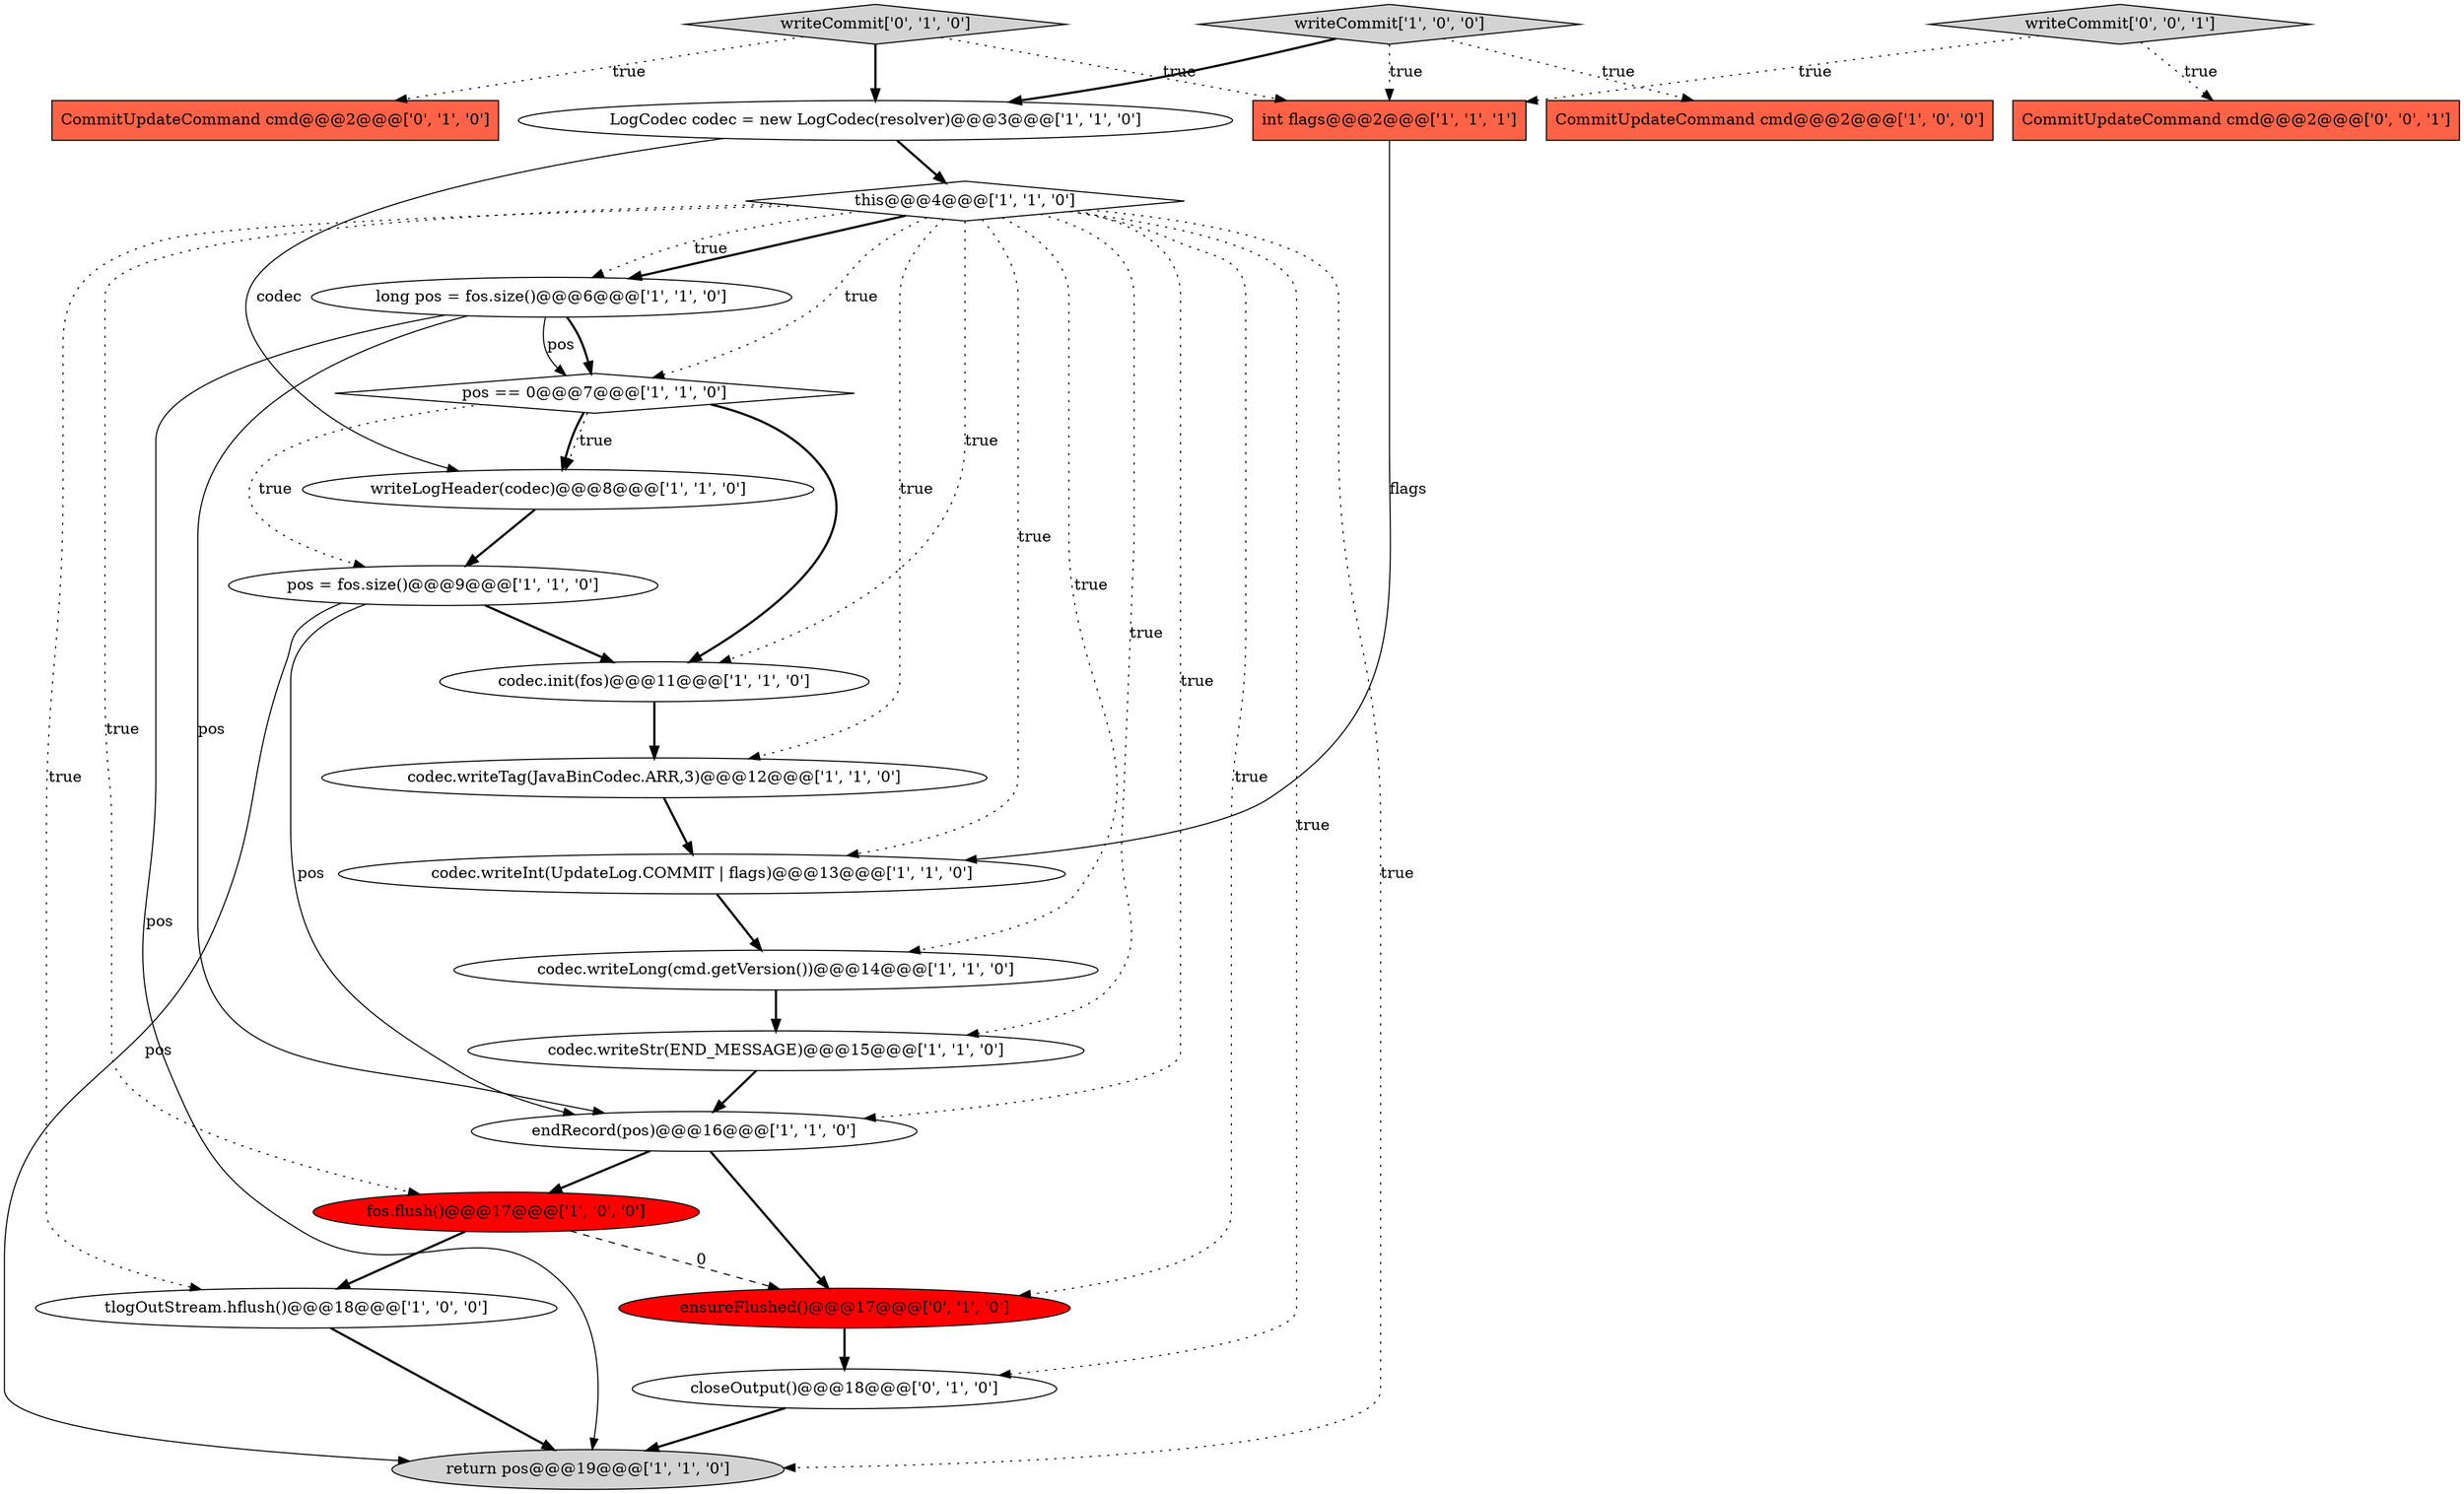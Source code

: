 digraph {
11 [style = filled, label = "codec.writeStr(END_MESSAGE)@@@15@@@['1', '1', '0']", fillcolor = white, shape = ellipse image = "AAA0AAABBB1BBB"];
3 [style = filled, label = "codec.writeLong(cmd.getVersion())@@@14@@@['1', '1', '0']", fillcolor = white, shape = ellipse image = "AAA0AAABBB1BBB"];
23 [style = filled, label = "writeCommit['0', '0', '1']", fillcolor = lightgray, shape = diamond image = "AAA0AAABBB3BBB"];
19 [style = filled, label = "closeOutput()@@@18@@@['0', '1', '0']", fillcolor = white, shape = ellipse image = "AAA0AAABBB2BBB"];
14 [style = filled, label = "tlogOutStream.hflush()@@@18@@@['1', '0', '0']", fillcolor = white, shape = ellipse image = "AAA0AAABBB1BBB"];
1 [style = filled, label = "codec.init(fos)@@@11@@@['1', '1', '0']", fillcolor = white, shape = ellipse image = "AAA0AAABBB1BBB"];
22 [style = filled, label = "CommitUpdateCommand cmd@@@2@@@['0', '0', '1']", fillcolor = tomato, shape = box image = "AAA0AAABBB3BBB"];
12 [style = filled, label = "int flags@@@2@@@['1', '1', '1']", fillcolor = tomato, shape = box image = "AAA0AAABBB1BBB"];
9 [style = filled, label = "codec.writeTag(JavaBinCodec.ARR,3)@@@12@@@['1', '1', '0']", fillcolor = white, shape = ellipse image = "AAA0AAABBB1BBB"];
18 [style = filled, label = "writeCommit['0', '1', '0']", fillcolor = lightgray, shape = diamond image = "AAA0AAABBB2BBB"];
5 [style = filled, label = "this@@@4@@@['1', '1', '0']", fillcolor = white, shape = diamond image = "AAA0AAABBB1BBB"];
6 [style = filled, label = "codec.writeInt(UpdateLog.COMMIT | flags)@@@13@@@['1', '1', '0']", fillcolor = white, shape = ellipse image = "AAA0AAABBB1BBB"];
0 [style = filled, label = "CommitUpdateCommand cmd@@@2@@@['1', '0', '0']", fillcolor = tomato, shape = box image = "AAA0AAABBB1BBB"];
10 [style = filled, label = "writeCommit['1', '0', '0']", fillcolor = lightgray, shape = diamond image = "AAA0AAABBB1BBB"];
4 [style = filled, label = "fos.flush()@@@17@@@['1', '0', '0']", fillcolor = red, shape = ellipse image = "AAA1AAABBB1BBB"];
7 [style = filled, label = "writeLogHeader(codec)@@@8@@@['1', '1', '0']", fillcolor = white, shape = ellipse image = "AAA0AAABBB1BBB"];
15 [style = filled, label = "pos = fos.size()@@@9@@@['1', '1', '0']", fillcolor = white, shape = ellipse image = "AAA0AAABBB1BBB"];
17 [style = filled, label = "endRecord(pos)@@@16@@@['1', '1', '0']", fillcolor = white, shape = ellipse image = "AAA0AAABBB1BBB"];
16 [style = filled, label = "long pos = fos.size()@@@6@@@['1', '1', '0']", fillcolor = white, shape = ellipse image = "AAA0AAABBB1BBB"];
20 [style = filled, label = "CommitUpdateCommand cmd@@@2@@@['0', '1', '0']", fillcolor = tomato, shape = box image = "AAA0AAABBB2BBB"];
13 [style = filled, label = "pos == 0@@@7@@@['1', '1', '0']", fillcolor = white, shape = diamond image = "AAA0AAABBB1BBB"];
21 [style = filled, label = "ensureFlushed()@@@17@@@['0', '1', '0']", fillcolor = red, shape = ellipse image = "AAA1AAABBB2BBB"];
8 [style = filled, label = "LogCodec codec = new LogCodec(resolver)@@@3@@@['1', '1', '0']", fillcolor = white, shape = ellipse image = "AAA0AAABBB1BBB"];
2 [style = filled, label = "return pos@@@19@@@['1', '1', '0']", fillcolor = lightgray, shape = ellipse image = "AAA0AAABBB1BBB"];
5->17 [style = dotted, label="true"];
6->3 [style = bold, label=""];
5->14 [style = dotted, label="true"];
16->13 [style = bold, label=""];
12->6 [style = solid, label="flags"];
4->14 [style = bold, label=""];
10->12 [style = dotted, label="true"];
21->19 [style = bold, label=""];
23->22 [style = dotted, label="true"];
5->19 [style = dotted, label="true"];
5->1 [style = dotted, label="true"];
3->11 [style = bold, label=""];
5->6 [style = dotted, label="true"];
16->2 [style = solid, label="pos"];
15->17 [style = solid, label="pos"];
19->2 [style = bold, label=""];
13->7 [style = dotted, label="true"];
18->20 [style = dotted, label="true"];
5->3 [style = dotted, label="true"];
4->21 [style = dashed, label="0"];
16->13 [style = solid, label="pos"];
13->1 [style = bold, label=""];
1->9 [style = bold, label=""];
5->4 [style = dotted, label="true"];
9->6 [style = bold, label=""];
5->16 [style = bold, label=""];
16->17 [style = solid, label="pos"];
15->2 [style = solid, label="pos"];
5->13 [style = dotted, label="true"];
5->11 [style = dotted, label="true"];
18->12 [style = dotted, label="true"];
8->5 [style = bold, label=""];
8->7 [style = solid, label="codec"];
10->8 [style = bold, label=""];
13->7 [style = bold, label=""];
5->16 [style = dotted, label="true"];
5->9 [style = dotted, label="true"];
7->15 [style = bold, label=""];
11->17 [style = bold, label=""];
10->0 [style = dotted, label="true"];
13->15 [style = dotted, label="true"];
14->2 [style = bold, label=""];
18->8 [style = bold, label=""];
5->21 [style = dotted, label="true"];
23->12 [style = dotted, label="true"];
17->21 [style = bold, label=""];
17->4 [style = bold, label=""];
5->2 [style = dotted, label="true"];
15->1 [style = bold, label=""];
}
